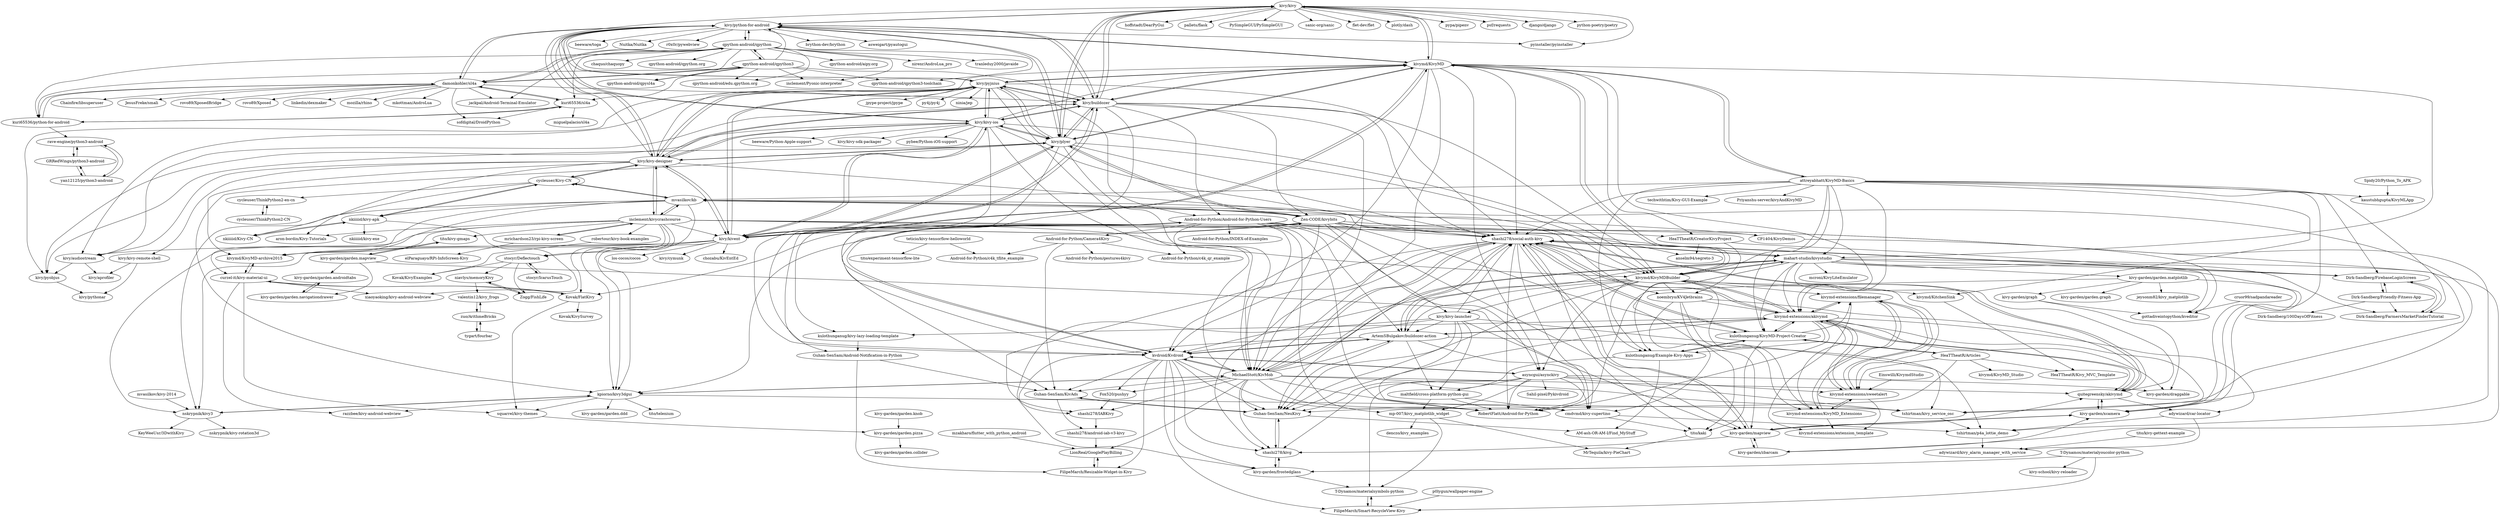 digraph G {
"kivy/kivy" -> "kivy/python-for-android"
"kivy/kivy" -> "kivymd/KivyMD"
"kivy/kivy" -> "kivy/buildozer"
"kivy/kivy" -> "pyinstaller/pyinstaller" ["e"=1]
"kivy/kivy" -> "hoffstadt/DearPyGui" ["e"=1]
"kivy/kivy" -> "pallets/flask" ["e"=1]
"kivy/kivy" -> "PySimpleGUI/PySimpleGUI" ["e"=1]
"kivy/kivy" -> "sanic-org/sanic" ["e"=1]
"kivy/kivy" -> "flet-dev/flet" ["e"=1]
"kivy/kivy" -> "plotly/dash" ["e"=1]
"kivy/kivy" -> "kivy/plyer"
"kivy/kivy" -> "pypa/pipenv" ["e"=1]
"kivy/kivy" -> "psf/requests" ["e"=1]
"kivy/kivy" -> "django/django" ["e"=1]
"kivy/kivy" -> "python-poetry/poetry" ["e"=1]
"qpython-android/qpython" -> "qpython-android/qpython3"
"qpython-android/qpython" -> "damonkohler/sl4a"
"qpython-android/qpython" -> "kuri65536/sl4a"
"qpython-android/qpython" -> "kivy/python-for-android"
"qpython-android/qpython" -> "chaquo/chaquopy" ["e"=1]
"qpython-android/qpython" -> "kuri65536/python-for-android"
"qpython-android/qpython" -> "qpython-android/qpysl4a"
"qpython-android/qpython" -> "qpython-android/qpython.org"
"qpython-android/qpython" -> "qpython-android/edu.qpython.org"
"qpython-android/qpython" -> "inclement/Pyonic-interpreter"
"qpython-android/qpython" -> "qpython-android/qpython3-toolchain"
"qpython-android/qpython" -> "jackpal/Android-Terminal-Emulator" ["e"=1]
"qpython-android/qpython" -> "qpython-android/aipy.org"
"qpython-android/qpython" -> "nirenr/AndroLua_pro" ["e"=1]
"qpython-android/qpython" -> "tranleduy2000/javaide" ["e"=1]
"damonkohler/sl4a" -> "kuri65536/sl4a"
"damonkohler/sl4a" -> "kivy/python-for-android"
"damonkohler/sl4a" -> "kuri65536/python-for-android"
"damonkohler/sl4a" -> "qpython-android/qpython"
"damonkohler/sl4a" -> "qpython-android/qpython3"
"damonkohler/sl4a" -> "mkottman/AndroLua" ["e"=1]
"damonkohler/sl4a" -> "jackpal/Android-Terminal-Emulator" ["e"=1]
"damonkohler/sl4a" -> "Chainfire/libsuperuser" ["e"=1]
"damonkohler/sl4a" -> "JesusFreke/smali" ["e"=1]
"damonkohler/sl4a" -> "kivy/buildozer"
"damonkohler/sl4a" -> "rovo89/XposedBridge" ["e"=1]
"damonkohler/sl4a" -> "sofdigital/DroidPython"
"damonkohler/sl4a" -> "rovo89/Xposed" ["e"=1]
"damonkohler/sl4a" -> "linkedin/dexmaker" ["e"=1]
"damonkohler/sl4a" -> "mozilla/rhino" ["e"=1]
"kivymd/KivyMD" -> "kivymd/KivyMDBuilder"
"kivymd/KivyMD" -> "kivy/buildozer"
"kivymd/KivyMD" -> "kivy/kivy"
"kivymd/KivyMD" -> "kivy/plyer"
"kivymd/KivyMD" -> "attreyabhatt/KivyMD-Basics"
"kivymd/KivyMD" -> "shashi278/social-auth-kivy"
"kivymd/KivyMD" -> "kivy/python-for-android"
"kivymd/KivyMD" -> "mahart-studio/kivystudio"
"kivymd/KivyMD" -> "MichaelStott/KivMob"
"kivymd/KivyMD" -> "kivy/kivent"
"kivymd/KivyMD" -> "HeaTTheatR/CreatorKivyProject"
"kivymd/KivyMD" -> "kvdroid/Kvdroid"
"kivymd/KivyMD" -> "kivymd-extensions/akivymd"
"kivymd/KivyMD" -> "asyncgui/asynckivy"
"kivymd/KivyMD" -> "kivy/pyjnius"
"valentin12/kivy_frogs" -> "zuo/ArithmeBricks"
"tygart/fourbar" -> "zuo/ArithmeBricks"
"zuo/ArithmeBricks" -> "tygart/fourbar"
"zuo/ArithmeBricks" -> "valentin12/kivy_frogs"
"Zen-CODE/kivybits" -> "HeaTTheatR/CreatorKivyProject"
"Zen-CODE/kivybits" -> "noembryo/KV4Jetbrains"
"Zen-CODE/kivybits" -> "kivy/kivent"
"Zen-CODE/kivybits" -> "MichaelStott/KivMob"
"Zen-CODE/kivybits" -> "Kovak/FlatKivy"
"Zen-CODE/kivybits" -> "kpiorno/kivy3dgui"
"Zen-CODE/kivybits" -> "kivy-garden/mapview"
"Zen-CODE/kivybits" -> "kivy/kivy-launcher"
"Zen-CODE/kivybits" -> "shashi278/social-auth-kivy"
"Zen-CODE/kivybits" -> "kivy/plyer"
"Zen-CODE/kivybits" -> "kulothunganug/KivyMD-Project-Creator"
"Zen-CODE/kivybits" -> "mvasilkov/kb"
"inclement/kivycrashcourse" -> "CP1404/KivyDemos"
"inclement/kivycrashcourse" -> "mvasilkov/kb"
"inclement/kivycrashcourse" -> "stocyr/Deflectouch"
"inclement/kivycrashcourse" -> "aron-bordin/Kivy-Tutorials"
"inclement/kivycrashcourse" -> "kivy/kivy-designer"
"inclement/kivycrashcourse" -> "mrichardson23/rpi-kivy-screen"
"inclement/kivycrashcourse" -> "nskrypnik/kivy3"
"inclement/kivycrashcourse" -> "kivy/kivent"
"inclement/kivycrashcourse" -> "mahart-studio/kivystudio"
"inclement/kivycrashcourse" -> "tito/kivy-gmaps"
"inclement/kivycrashcourse" -> "kivymd/KivyMDBuilder"
"inclement/kivycrashcourse" -> "robertour/kivy-book-examples"
"inclement/kivycrashcourse" -> "Kovak/FlatKivy"
"inclement/kivycrashcourse" -> "kivymd/KivyMD-archive2015"
"inclement/kivycrashcourse" -> "kpiorno/kivy3dgui"
"Dirk-Sandberg/FirebaseLoginScreen" -> "shashi278/social-auth-kivy"
"Dirk-Sandberg/FirebaseLoginScreen" -> "Dirk-Sandberg/Friendly-Fitness-App"
"Dirk-Sandberg/FirebaseLoginScreen" -> "Dirk-Sandberg/FarmersMarketFinderTutorial"
"mvasilkov/kivy-2014" -> "nskrypnik/kivy3"
"kivy/kivy-launcher" -> "kivy-garden/frostedglass"
"kivy/kivy-launcher" -> "Guhan-SenSam/NeuKivy"
"kivy/kivy-launcher" -> "tshirtman/kivy_service_osc"
"kivy/kivy-launcher" -> "RobertFlatt/Android-for-Python"
"kivy/kivy-launcher" -> "ArtemSBulgakov/buildozer-action"
"kivy/kivy-launcher" -> "kvdroid/Kvdroid"
"kivy/kivy-launcher" -> "shashi278/social-auth-kivy"
"kivy/kivy-launcher" -> "cmdvmd/kivy-cupertino"
"kivy/kivy-launcher" -> "maltfield/cross-platform-python-gui"
"mahart-studio/kivystudio" -> "shashi278/social-auth-kivy"
"mahart-studio/kivystudio" -> "kulothunganug/KivyMD-Project-Creator"
"mahart-studio/kivystudio" -> "MichaelStott/KivMob"
"mahart-studio/kivystudio" -> "kivymd-extensions/akivymd"
"mahart-studio/kivystudio" -> "quitegreensky/akivymd"
"mahart-studio/kivystudio" -> "Dirk-Sandberg/FirebaseLoginScreen"
"mahart-studio/kivystudio" -> "ArtemSBulgakov/buildozer-action"
"mahart-studio/kivystudio" -> "kivymd/KivyMDBuilder"
"mahart-studio/kivystudio" -> "mcroni/KivyLiteEmulator"
"mahart-studio/kivystudio" -> "kivy-garden/mapview"
"mahart-studio/kivystudio" -> "kulothunganug/Example-Kivy-Apps"
"mahart-studio/kivystudio" -> "kivy-garden/xcamera"
"mahart-studio/kivystudio" -> "kivy-garden/garden.matplotlib"
"mahart-studio/kivystudio" -> "kivy-garden/zbarcam"
"mahart-studio/kivystudio" -> "Dirk-Sandberg/FarmersMarketFinderTutorial"
"nskrypnik/kivy3" -> "kpiorno/kivy3dgui"
"nskrypnik/kivy3" -> "KeyWeeUsr/3DwithKivy"
"nskrypnik/kivy3" -> "nskrypnik/kivy-rotation3d"
"kivy-garden/garden.navigationdrawer" -> "kivy-garden/garden.androidtabs"
"Dirk-Sandberg/Friendly-Fitness-App" -> "Dirk-Sandberg/FirebaseLoginScreen"
"Dirk-Sandberg/Friendly-Fitness-App" -> "Dirk-Sandberg/100DaysOfFitness"
"Dirk-Sandberg/Friendly-Fitness-App" -> "Dirk-Sandberg/FarmersMarketFinderTutorial"
"tito/kivy-gmaps" -> "kivy-garden/garden.mapview"
"kivy-garden/garden.knob" -> "kivy-garden/garden.pizza"
"robertour/kivy-book-examples" -> "Kovak/KivyExamples"
"kivy-garden/graph" -> "kivy-garden/draggable"
"kivy-garden/graph" -> "gottadiveintopython/kveditor"
"tito/kivy-gettext-example" -> "adywizard/kivy_alarm_manager_with_service"
"tshirtman/kivy_service_osc" -> "tshirtman/p4a_lottie_demo"
"squarrel/kivy-themes" -> "kivy-garden/garden.pizza"
"rave-engine/python3-android" -> "GRRedWings/python3-android"
"rave-engine/python3-android" -> "yan12125/python3-android"
"tito/kaki" -> "MrTequila/kivy-PieChart"
"kivy-garden/garden.pizza" -> "kivy-garden/garden.collider"
"kivy/python-for-android" -> "kivy/buildozer"
"kivy/python-for-android" -> "kivy/kivy"
"kivy/python-for-android" -> "kivy/plyer"
"kivy/python-for-android" -> "kivymd/KivyMD"
"kivy/python-for-android" -> "damonkohler/sl4a"
"kivy/python-for-android" -> "kivy/pyjnius"
"kivy/python-for-android" -> "kivy/kivy-designer"
"kivy/python-for-android" -> "kivy/kivy-ios"
"kivy/python-for-android" -> "pyinstaller/pyinstaller" ["e"=1]
"kivy/python-for-android" -> "beeware/toga" ["e"=1]
"kivy/python-for-android" -> "Nuitka/Nuitka" ["e"=1]
"kivy/python-for-android" -> "qpython-android/qpython"
"kivy/python-for-android" -> "r0x0r/pywebview" ["e"=1]
"kivy/python-for-android" -> "brython-dev/brython" ["e"=1]
"kivy/python-for-android" -> "asweigart/pyautogui" ["e"=1]
"quitegreensky/akivymd" -> "shashi278/social-auth-kivy"
"quitegreensky/akivymd" -> "kivymd-extensions/akivymd"
"quitegreensky/akivymd" -> "kivy-garden/xcamera"
"quitegreensky/akivymd" -> "adywizard/car-locator"
"mvasilkov/kb" -> "kpiorno/kivy3dgui"
"mvasilkov/kb" -> "inclement/kivycrashcourse"
"mvasilkov/kb" -> "CP1404/KivyDemos"
"mvasilkov/kb" -> "nkiiiiid/kivy-apk"
"mvasilkov/kb" -> "Zen-CODE/kivybits"
"mvasilkov/kb" -> "cycleuser/Kivy-CN"
"mvasilkov/kb" -> "kivymd/KivyMD-archive2015"
"mvasilkov/kb" -> "tshirtman/kivy_service_osc"
"mvasilkov/kb" -> "nskrypnik/kivy3"
"mvasilkov/kb" -> "anselm94/segreto-3"
"mvasilkov/kb" -> "curzel-it/kivy-material-ui"
"attreyabhatt/KivyMD-Basics" -> "kivymd/KivyMD"
"attreyabhatt/KivyMD-Basics" -> "shashi278/social-auth-kivy"
"attreyabhatt/KivyMD-Basics" -> "kivymd/KivyMDBuilder"
"attreyabhatt/KivyMD-Basics" -> "techwithtim/Kivy-GUI-Example" ["e"=1]
"attreyabhatt/KivyMD-Basics" -> "mahart-studio/kivystudio"
"attreyabhatt/KivyMD-Basics" -> "kivymd-extensions/akivymd"
"attreyabhatt/KivyMD-Basics" -> "kivymd/KitchenSink"
"attreyabhatt/KivyMD-Basics" -> "kivy-garden/xcamera"
"attreyabhatt/KivyMD-Basics" -> "kulothunganug/KivyMD-Project-Creator"
"attreyabhatt/KivyMD-Basics" -> "Dirk-Sandberg/FirebaseLoginScreen"
"attreyabhatt/KivyMD-Basics" -> "Priyanshu-server/kivyAndKivyMD"
"attreyabhatt/KivyMD-Basics" -> "mvasilkov/kb"
"attreyabhatt/KivyMD-Basics" -> "kulothunganug/Example-Kivy-Apps"
"attreyabhatt/KivyMD-Basics" -> "Dirk-Sandberg/FarmersMarketFinderTutorial"
"attreyabhatt/KivyMD-Basics" -> "kaustubhgupta/KivyMLApp"
"kivy/kivy-ios" -> "kivy/buildozer"
"kivy/kivy-ios" -> "kivy/pyobjus"
"kivy/kivy-ios" -> "kivy/plyer"
"kivy/kivy-ios" -> "kivy/kivy-designer"
"kivy/kivy-ios" -> "beeware/Python-Apple-support" ["e"=1]
"kivy/kivy-ios" -> "kivy/kivent"
"kivy/kivy-ios" -> "kivy/pyjnius"
"kivy/kivy-ios" -> "MichaelStott/KivMob"
"kivy/kivy-ios" -> "shashi278/social-auth-kivy"
"kivy/kivy-ios" -> "kivymd/KivyMD"
"kivy/kivy-ios" -> "kivymd/KivyMDBuilder"
"kivy/kivy-ios" -> "kivy/python-for-android"
"kivy/kivy-ios" -> "kivy/kivy-sdk-packager"
"kivy/kivy-ios" -> "kvdroid/Kvdroid"
"kivy/kivy-ios" -> "pybee/Python-iOS-support" ["e"=1]
"Kovak/FlatKivy" -> "curzel-it/kivy-material-ui"
"Kovak/FlatKivy" -> "Kovak/KivySurvey"
"Kovak/FlatKivy" -> "squarrel/kivy-themes"
"kpiorno/kivy3dgui" -> "nskrypnik/kivy3"
"kpiorno/kivy3dgui" -> "tshirtman/kivy_service_osc"
"kpiorno/kivy3dgui" -> "razzbee/kivy-android-webview"
"kpiorno/kivy3dgui" -> "kivy-garden/garden.ddd"
"kpiorno/kivy3dgui" -> "MichaelStott/KivMob"
"kpiorno/kivy3dgui" -> "squarrel/kivy-themes"
"kpiorno/kivy3dgui" -> "tito/telenium"
"noembryo/KV4Jetbrains" -> "kivymd-extensions/akivymd"
"noembryo/KV4Jetbrains" -> "kivymd-extensions/KivyMD_Extensions"
"noembryo/KV4Jetbrains" -> "tito/kaki"
"noembryo/KV4Jetbrains" -> "quitegreensky/akivymd"
"noembryo/KV4Jetbrains" -> "cmdvmd/kivy-cupertino"
"stocyr/IcarusTouch" -> "stocyr/Deflectouch"
"Dirk-Sandberg/FarmersMarketFinderTutorial" -> "Dirk-Sandberg/FirebaseLoginScreen"
"kivy-garden/zbarcam" -> "kivy-garden/mapview"
"kivy-garden/zbarcam" -> "kivy-garden/xcamera"
"asyncgui/asynckivy" -> "kvdroid/Kvdroid"
"asyncgui/asynckivy" -> "RobertFlatt/Android-for-Python"
"asyncgui/asynckivy" -> "mp-007/kivy_matplotlib_widget"
"asyncgui/asynckivy" -> "cmdvmd/kivy-cupertino"
"asyncgui/asynckivy" -> "shashi278/kivg"
"asyncgui/asynckivy" -> "tshirtman/kivy_service_osc"
"asyncgui/asynckivy" -> "kivy-garden/draggable"
"asyncgui/asynckivy" -> "maltfield/cross-platform-python-gui"
"asyncgui/asynckivy" -> "kivymd-extensions/sweetalert"
"asyncgui/asynckivy" -> "T-Dynamos/materialsymbols-python"
"asyncgui/asynckivy" -> "Sahil-pixel/Pykivdroid"
"kivy-garden/garden.mapview" -> "tito/kivy-gmaps"
"kivy-garden/garden.mapview" -> "kivy-garden/garden.androidtabs"
"kivy-garden/garden.mapview" -> "kivy-garden/mapview"
"kivy-garden/garden.mapview" -> "kivy-garden/garden.navigationdrawer"
"maltfield/cross-platform-python-gui" -> "RobertFlatt/Android-for-Python"
"maltfield/cross-platform-python-gui" -> "mp-007/kivy_matplotlib_widget"
"maltfield/cross-platform-python-gui" -> "cmdvmd/kivy-cupertino"
"kivy-garden/mapview" -> "kivy-garden/xcamera"
"kivy-garden/mapview" -> "kivy-garden/zbarcam"
"kivy-garden/mapview" -> "shashi278/social-auth-kivy"
"kivy-garden/mapview" -> "quitegreensky/akivymd"
"kivy-garden/mapview" -> "shashi278/kivg"
"shashi278/social-auth-kivy" -> "quitegreensky/akivymd"
"shashi278/social-auth-kivy" -> "kivymd-extensions/akivymd"
"shashi278/social-auth-kivy" -> "MichaelStott/KivMob"
"shashi278/social-auth-kivy" -> "kulothunganug/KivyMD-Project-Creator"
"shashi278/social-auth-kivy" -> "Dirk-Sandberg/FirebaseLoginScreen"
"shashi278/social-auth-kivy" -> "ArtemSBulgakov/buildozer-action"
"shashi278/social-auth-kivy" -> "kivy-garden/mapview"
"shashi278/social-auth-kivy" -> "Guhan-SenSam/NeuKivy"
"shashi278/social-auth-kivy" -> "cmdvmd/kivy-cupertino"
"shashi278/social-auth-kivy" -> "mahart-studio/kivystudio"
"shashi278/social-auth-kivy" -> "RobertFlatt/Android-for-Python"
"shashi278/social-auth-kivy" -> "tito/kaki"
"shashi278/social-auth-kivy" -> "shashi278/kivg"
"shashi278/social-auth-kivy" -> "shashi278/IABKivy"
"shashi278/social-auth-kivy" -> "kvdroid/Kvdroid"
"adywizard/car-locator" -> "adywizard/kivy_alarm_manager_with_service"
"adywizard/car-locator" -> "tshirtman/p4a_lottie_demo"
"curzel-it/kivy-material-ui" -> "Kovak/FlatKivy"
"curzel-it/kivy-material-ui" -> "squarrel/kivy-themes"
"curzel-it/kivy-material-ui" -> "xiaoyaoking/kivy-android-webview"
"curzel-it/kivy-material-ui" -> "kivymd/KivyMD-archive2015"
"curzel-it/kivy-material-ui" -> "razzbee/kivy-android-webview"
"ArtemSBulgakov/buildozer-action" -> "RobertFlatt/Android-for-Python"
"ArtemSBulgakov/buildozer-action" -> "Guhan-SenSam/NeuKivy"
"ArtemSBulgakov/buildozer-action" -> "kvdroid/Kvdroid"
"ArtemSBulgakov/buildozer-action" -> "kivymd-extensions/akivymd"
"ArtemSBulgakov/buildozer-action" -> "shashi278/social-auth-kivy"
"ArtemSBulgakov/buildozer-action" -> "shashi278/IABKivy"
"ArtemSBulgakov/buildozer-action" -> "tshirtman/p4a_lottie_demo"
"ArtemSBulgakov/buildozer-action" -> "maltfield/cross-platform-python-gui"
"kivy-garden/xcamera" -> "kivy-garden/mapview"
"kivy-garden/xcamera" -> "quitegreensky/akivymd"
"shashi278/IABKivy" -> "shashi278/android-iab-v3-kivy"
"Spidy20/Python_To_APK" -> "kaustubhgupta/KivyMLApp"
"Android-for-Python/Android-for-Python-Users" -> "kvdroid/Kvdroid"
"Android-for-Python/Android-for-Python-Users" -> "Guhan-SenSam/Android-Notification-in-Python"
"Android-for-Python/Android-for-Python-Users" -> "RobertFlatt/Android-for-Python"
"Android-for-Python/Android-for-Python-Users" -> "Android-for-Python/Camera4Kivy"
"Android-for-Python/Android-for-Python-Users" -> "Guhan-SenSam/KivAds"
"Android-for-Python/Android-for-Python-Users" -> "shashi278/social-auth-kivy"
"Android-for-Python/Android-for-Python-Users" -> "Android-for-Python/INDEX-of-Examples"
"Android-for-Python/Android-for-Python-Users" -> "asyncgui/asynckivy"
"Android-for-Python/Android-for-Python-Users" -> "mp-007/kivy_matplotlib_widget"
"Android-for-Python/Android-for-Python-Users" -> "tshirtman/p4a_lottie_demo"
"Android-for-Python/Android-for-Python-Users" -> "MichaelStott/KivMob"
"Android-for-Python/Android-for-Python-Users" -> "tshirtman/kivy_service_osc"
"Android-for-Python/Android-for-Python-Users" -> "ArtemSBulgakov/buildozer-action"
"Android-for-Python/Android-for-Python-Users" -> "kulothunganug/kivy-lazy-loading-template"
"Android-for-Python/Android-for-Python-Users" -> "Android-for-Python/c4k_qr_example"
"niavlys/memoryKivy" -> "Zogg/FishLife"
"niavlys/memoryKivy" -> "valentin12/kivy_frogs"
"stocyr/Deflectouch" -> "Zogg/FishLife"
"stocyr/Deflectouch" -> "stocyr/IcarusTouch"
"stocyr/Deflectouch" -> "niavlys/memoryKivy"
"stocyr/Deflectouch" -> "Kovak/KivyExamples"
"Zogg/FishLife" -> "niavlys/memoryKivy"
"kivymd/KivyMDBuilder" -> "kivymd-extensions/akivymd"
"kivymd/KivyMDBuilder" -> "shashi278/social-auth-kivy"
"kivymd/KivyMDBuilder" -> "kivymd/KivyMD"
"kivymd/KivyMDBuilder" -> "kvdroid/Kvdroid"
"kivymd/KivyMDBuilder" -> "ArtemSBulgakov/buildozer-action"
"kivymd/KivyMDBuilder" -> "mahart-studio/kivystudio"
"kivymd/KivyMDBuilder" -> "kivymd-extensions/sweetalert"
"kivymd/KivyMDBuilder" -> "kivymd/KitchenSink"
"kivymd/KivyMDBuilder" -> "kivymd-extensions/KivyMD_Extensions"
"kivymd/KivyMDBuilder" -> "kivymd-extensions/filemanager"
"kivymd/KivyMDBuilder" -> "kulothunganug/Example-Kivy-Apps"
"kivymd/KivyMDBuilder" -> "kivy/kivy-launcher"
"kivymd/KivyMDBuilder" -> "noembryo/KV4Jetbrains"
"kivymd/KivyMDBuilder" -> "asyncgui/asynckivy"
"kivymd/KivyMDBuilder" -> "Guhan-SenSam/NeuKivy"
"kuri65536/sl4a" -> "kuri65536/python-for-android"
"kuri65536/sl4a" -> "damonkohler/sl4a"
"kuri65536/sl4a" -> "sofdigital/DroidPython"
"kuri65536/sl4a" -> "miguelpalacio/sl4a"
"kuri65536/python-for-android" -> "kuri65536/sl4a"
"kuri65536/python-for-android" -> "rave-engine/python3-android"
"kuri65536/python-for-android" -> "damonkohler/sl4a"
"teticio/kivy-tensorflow-helloworld" -> "tito/experiment-tensorflow-lite"
"teticio/kivy-tensorflow-helloworld" -> "Android-for-Python/c4k_tflite_example"
"HeaTTheatR/Articles" -> "HeaTTheatR/Kivy_MVC_Template"
"HeaTTheatR/Articles" -> "Guhan-SenSam/NeuKivy"
"HeaTTheatR/Articles" -> "kivymd/KivyMD_Studio"
"HeaTTheatR/Articles" -> "kulothunganug/KivyMD-Project-Creator"
"HeaTTheatR/Articles" -> "kivymd-extensions/sweetalert"
"kivymd-extensions/akivymd" -> "kivymd-extensions/sweetalert"
"kivymd-extensions/akivymd" -> "kivymd-extensions/filemanager"
"kivymd-extensions/akivymd" -> "kivymd-extensions/KivyMD_Extensions"
"kivymd-extensions/akivymd" -> "quitegreensky/akivymd"
"kivymd-extensions/akivymd" -> "shashi278/social-auth-kivy"
"kivymd-extensions/akivymd" -> "RobertFlatt/Android-for-Python"
"kivymd-extensions/akivymd" -> "kivy-garden/xcamera"
"kivymd-extensions/akivymd" -> "ArtemSBulgakov/buildozer-action"
"kivymd-extensions/akivymd" -> "kulothunganug/kivy-lazy-loading-template"
"kivymd-extensions/akivymd" -> "kivymd/KivyMDBuilder"
"kivymd-extensions/akivymd" -> "kulothunganug/KivyMD-Project-Creator"
"kivymd-extensions/akivymd" -> "adywizard/car-locator"
"kivymd-extensions/akivymd" -> "kulothunganug/Example-Kivy-Apps"
"kivymd-extensions/akivymd" -> "Guhan-SenSam/NeuKivy"
"kivymd-extensions/akivymd" -> "kivy-garden/draggable"
"kulothunganug/kivy-lazy-loading-template" -> "Guhan-SenSam/Android-Notification-in-Python"
"Guhan-SenSam/Android-Notification-in-Python" -> "FilipeMarch/Resizable-Widget-in-Kivy"
"Guhan-SenSam/Android-Notification-in-Python" -> "Guhan-SenSam/KivAds"
"Guhan-SenSam/NeuKivy" -> "Guhan-SenSam/KivAds"
"Guhan-SenSam/NeuKivy" -> "AM-ash-OR-AM-I/Find_MyStuff"
"Guhan-SenSam/NeuKivy" -> "shashi278/kivg"
"kulothunganug/Example-Kivy-Apps" -> "Guhan-SenSam/NeuKivy"
"kulothunganug/Example-Kivy-Apps" -> "AM-ash-OR-AM-I/Find_MyStuff"
"kulothunganug/Example-Kivy-Apps" -> "kulothunganug/KivyMD-Project-Creator"
"kivymd/KivyMD-archive2015" -> "curzel-it/kivy-material-ui"
"Fox520/pushyy" -> "shashi278/IABKivy"
"kivy-garden/garden.androidtabs" -> "kivy-garden/garden.navigationdrawer"
"p0lygun/wallpaper-engine" -> "FilipeMarch/Smart-RecycleView-Kivy"
"kulothunganug/KivyMD-Project-Creator" -> "shashi278/social-auth-kivy"
"kulothunganug/KivyMD-Project-Creator" -> "kulothunganug/Example-Kivy-Apps"
"kulothunganug/KivyMD-Project-Creator" -> "kivymd-extensions/filemanager"
"kulothunganug/KivyMD-Project-Creator" -> "tito/kaki"
"kulothunganug/KivyMD-Project-Creator" -> "HeaTTheatR/Articles"
"kulothunganug/KivyMD-Project-Creator" -> "kivymd-extensions/akivymd"
"kvdroid/Kvdroid" -> "RobertFlatt/Android-for-Python"
"kvdroid/Kvdroid" -> "asyncgui/asynckivy"
"kvdroid/Kvdroid" -> "kivy-garden/frostedglass"
"kvdroid/Kvdroid" -> "Android-for-Python/Android-for-Python-Users"
"kvdroid/Kvdroid" -> "shashi278/kivg"
"kvdroid/Kvdroid" -> "ArtemSBulgakov/buildozer-action"
"kvdroid/Kvdroid" -> "Guhan-SenSam/KivAds"
"kvdroid/Kvdroid" -> "MichaelStott/KivMob"
"kvdroid/Kvdroid" -> "Guhan-SenSam/NeuKivy"
"kvdroid/Kvdroid" -> "FilipeMarch/Smart-RecycleView-Kivy"
"kvdroid/Kvdroid" -> "FilipeMarch/Resizable-Widget-in-Kivy"
"kvdroid/Kvdroid" -> "Fox520/pushyy"
"kivy/audiostream" -> "kivy/pyobjus"
"kivy/audiostream" -> "kivy/aprofiler"
"kivymd-extensions/KivyMD_Extensions" -> "kivymd-extensions/filemanager"
"kivymd-extensions/KivyMD_Extensions" -> "kivymd-extensions/extension_template"
"kivymd-extensions/KivyMD_Extensions" -> "kivymd-extensions/sweetalert"
"kivymd-extensions/sweetalert" -> "kivymd-extensions/filemanager"
"kivymd-extensions/sweetalert" -> "kivymd-extensions/akivymd"
"kivymd-extensions/sweetalert" -> "kivymd-extensions/extension_template"
"kivymd-extensions/sweetalert" -> "kivymd-extensions/KivyMD_Extensions"
"cmdvmd/kivy-cupertino" -> "tshirtman/p4a_lottie_demo"
"cmdvmd/kivy-cupertino" -> "tito/kaki"
"shashi278/kivg" -> "Guhan-SenSam/NeuKivy"
"shashi278/kivg" -> "kivy-garden/frostedglass"
"kivymd-extensions/filemanager" -> "kivymd-extensions/sweetalert"
"kivymd-extensions/filemanager" -> "kivymd-extensions/KivyMD_Extensions"
"kivymd-extensions/filemanager" -> "kivymd-extensions/extension_template"
"kivymd-extensions/filemanager" -> "kivymd-extensions/akivymd"
"tshirtman/p4a_lottie_demo" -> "adywizard/kivy_alarm_manager_with_service"
"kivymd/KitchenSink" -> "HeaTTheatR/Kivy_MVC_Template"
"Android-for-Python/Camera4Kivy" -> "Android-for-Python/gestures4kivy"
"Android-for-Python/Camera4Kivy" -> "Android-for-Python/c4k_qr_example"
"Android-for-Python/Camera4Kivy" -> "Android-for-Python/c4k_tflite_example"
"Android-for-Python/Camera4Kivy" -> "Guhan-SenSam/KivAds"
"mrichardson23/rpi-kivy-screen" -> "elParaguayo/RPi-InfoScreen-Kivy"
"mrichardson23/rpi-kivy-screen" -> "inclement/kivycrashcourse"
"mp-007/kivy_matplotlib_widget" -> "T-Dynamos/materialsymbols-python"
"mp-007/kivy_matplotlib_widget" -> "denczo/kivy_examples"
"mp-007/kivy_matplotlib_widget" -> "MrTequila/kivy-PieChart"
"mzakharo/flutter_with_python_android" -> "LionReal/GooglePlayBilling"
"kivy-garden/frostedglass" -> "T-Dynamos/materialsymbols-python"
"kivy-garden/frostedglass" -> "shashi278/kivg"
"GRRedWings/python3-android" -> "rave-engine/python3-android"
"GRRedWings/python3-android" -> "yan12125/python3-android"
"Einswilli/KivymdStudio" -> "kivymd-extensions/sweetalert"
"yan12125/python3-android" -> "rave-engine/python3-android"
"yan12125/python3-android" -> "GRRedWings/python3-android"
"Guhan-SenSam/KivAds" -> "shashi278/android-iab-v3-kivy"
"Guhan-SenSam/KivAds" -> "Guhan-SenSam/NeuKivy"
"cycleuser/ThinkPython2-en-cn" -> "cycleuser/ThinkPython2-CN"
"cruor99/sadpandareader" -> "gottadiveintopython/kveditor"
"kivy-garden/garden.matplotlib" -> "kivy-garden/graph"
"kivy-garden/garden.matplotlib" -> "kivy-garden/garden.graph"
"kivy-garden/garden.matplotlib" -> "RobertFlatt/Android-for-Python"
"kivy-garden/garden.matplotlib" -> "jeysonm82/kivy_matplotlib"
"kivy-garden/garden.matplotlib" -> "kivy-garden/xcamera"
"CP1404/KivyDemos" -> "gottadiveintopython/kveditor"
"shashi278/android-iab-v3-kivy" -> "LionReal/GooglePlayBilling"
"kivy/buildozer" -> "kivy/plyer"
"kivy/buildozer" -> "kivy/kivy-ios"
"kivy/buildozer" -> "kivy/python-for-android"
"kivy/buildozer" -> "kivy/pyjnius"
"kivy/buildozer" -> "kivymd/KivyMD"
"kivy/buildozer" -> "kivy/kivent"
"kivy/buildozer" -> "kivy/kivy-designer"
"kivy/buildozer" -> "kivy/kivy"
"kivy/buildozer" -> "MichaelStott/KivMob"
"kivy/buildozer" -> "shashi278/social-auth-kivy"
"kivy/buildozer" -> "kivymd/KivyMDBuilder"
"kivy/buildozer" -> "Android-for-Python/Android-for-Python-Users"
"kivy/buildozer" -> "kvdroid/Kvdroid"
"kivy/buildozer" -> "kivy/audiostream"
"kivy/buildozer" -> "Zen-CODE/kivybits"
"kivy/pyjnius" -> "kivy/plyer"
"kivy/pyjnius" -> "kivy/buildozer"
"kivy/pyjnius" -> "kivy/pyobjus"
"kivy/pyjnius" -> "jpype-project/jpype" ["e"=1]
"kivy/pyjnius" -> "py4j/py4j" ["e"=1]
"kivy/pyjnius" -> "kivy/kivy-ios"
"kivy/pyjnius" -> "kivy/kivent"
"kivy/pyjnius" -> "kivy/python-for-android"
"kivy/pyjnius" -> "ninia/jep" ["e"=1]
"kivy/pyjnius" -> "kivy/kivy-designer"
"kivy/pyjnius" -> "kivy/audiostream"
"kivy/pyjnius" -> "kivymd/KivyMD"
"kivy/pyjnius" -> "MichaelStott/KivMob"
"kivy/pyjnius" -> "shashi278/social-auth-kivy"
"kivy/pyjnius" -> "Android-for-Python/Android-for-Python-Users"
"kivy/kivy-designer" -> "kivy/kivent"
"kivy/kivy-designer" -> "kivy/kivy-ios"
"kivy/kivy-designer" -> "kivy/buildozer"
"kivy/kivy-designer" -> "kivy/plyer"
"kivy/kivy-designer" -> "cycleuser/Kivy-CN"
"kivy/kivy-designer" -> "inclement/kivycrashcourse"
"kivy/kivy-designer" -> "kivy/pyjnius"
"kivy/kivy-designer" -> "kivymd/KivyMDBuilder"
"kivy/kivy-designer" -> "kivy/python-for-android"
"kivy/kivy-designer" -> "kivymd/KivyMD"
"kivy/kivy-designer" -> "kivy/audiostream"
"kivy/kivy-designer" -> "kivy/kivy-remote-shell"
"kivy/kivy-designer" -> "aron-bordin/Kivy-Tutorials"
"kivy/kivy-designer" -> "kivymd/KivyMD-archive2015"
"kivy/kivy-designer" -> "kivy/kivy"
"kivy/kivy-remote-shell" -> "kivy/aprofiler"
"kivy/kivy-remote-shell" -> "kivy/pythonar"
"FilipeMarch/Resizable-Widget-in-Kivy" -> "LionReal/GooglePlayBilling"
"FilipeMarch/Smart-RecycleView-Kivy" -> "T-Dynamos/materialsymbols-python"
"kivy/pyobjus" -> "kivy/pythonar"
"T-Dynamos/materialsymbols-python" -> "FilipeMarch/Smart-RecycleView-Kivy"
"qpython-android/qpython3" -> "qpython-android/qpython"
"qpython-android/qpython3" -> "qpython-android/qpysl4a"
"qpython-android/qpython3" -> "damonkohler/sl4a"
"qpython-android/qpython3" -> "qpython-android/qpython3-toolchain"
"qpython-android/qpython3" -> "qpython-android/edu.qpython.org"
"qpython-android/qpython3" -> "kuri65536/python-for-android"
"qpython-android/qpython3" -> "kuri65536/sl4a"
"qpython-android/qpython3" -> "kivy/python-for-android"
"qpython-android/qpython3" -> "kivy/buildozer"
"qpython-android/qpython3" -> "inclement/Pyonic-interpreter"
"LionReal/GooglePlayBilling" -> "FilipeMarch/Resizable-Widget-in-Kivy"
"T-Dynamos/materialyoucolor-python" -> "kivy-garden/frostedglass"
"T-Dynamos/materialyoucolor-python" -> "kivy-school/kivy-reloader"
"T-Dynamos/materialyoucolor-python" -> "FilipeMarch/Smart-RecycleView-Kivy"
"kivy/plyer" -> "kivy/buildozer"
"kivy/plyer" -> "kivy/pyjnius"
"kivy/plyer" -> "kivymd/KivyMD"
"kivy/plyer" -> "kivy/kivy-ios"
"kivy/plyer" -> "kivy/kivent"
"kivy/plyer" -> "kivy/kivy-designer"
"kivy/plyer" -> "kivy/python-for-android"
"kivy/plyer" -> "shashi278/social-auth-kivy"
"kivy/plyer" -> "kivymd/KivyMDBuilder"
"kivy/plyer" -> "kvdroid/Kvdroid"
"kivy/plyer" -> "MichaelStott/KivMob"
"kivy/plyer" -> "Zen-CODE/kivybits"
"kivy/plyer" -> "kivy/pyobjus"
"kivy/plyer" -> "kivy/kivy"
"kivy/plyer" -> "kpiorno/kivy3dgui"
"HeaTTheatR/CreatorKivyProject" -> "gottadiveintopython/kveditor"
"HeaTTheatR/CreatorKivyProject" -> "anselm94/segreto-3"
"HeaTTheatR/CreatorKivyProject" -> "noembryo/KV4Jetbrains"
"MichaelStott/KivMob" -> "shashi278/social-auth-kivy"
"MichaelStott/KivMob" -> "kvdroid/Kvdroid"
"MichaelStott/KivMob" -> "shashi278/IABKivy"
"MichaelStott/KivMob" -> "RobertFlatt/Android-for-Python"
"MichaelStott/KivMob" -> "quitegreensky/akivymd"
"MichaelStott/KivMob" -> "Fox520/pushyy"
"MichaelStott/KivMob" -> "shashi278/kivg"
"MichaelStott/KivMob" -> "Guhan-SenSam/NeuKivy"
"MichaelStott/KivMob" -> "cmdvmd/kivy-cupertino"
"MichaelStott/KivMob" -> "kpiorno/kivy3dgui"
"MichaelStott/KivMob" -> "Guhan-SenSam/KivAds"
"MichaelStott/KivMob" -> "tshirtman/kivy_service_osc"
"MichaelStott/KivMob" -> "mahart-studio/kivystudio"
"MichaelStott/KivMob" -> "LionReal/GooglePlayBilling"
"MichaelStott/KivMob" -> "ArtemSBulgakov/buildozer-action"
"cycleuser/ThinkPython2-CN" -> "cycleuser/ThinkPython2-en-cn"
"cycleuser/Kivy-CN" -> "nkiiiiid/kivy-apk"
"cycleuser/Kivy-CN" -> "kivy/kivy-designer"
"cycleuser/Kivy-CN" -> "cycleuser/Kivy-CN"
"cycleuser/Kivy-CN" -> "cycleuser/ThinkPython2-en-cn"
"cycleuser/Kivy-CN" -> "mvasilkov/kb"
"cycleuser/Kivy-CN" -> "nkiiiiid/Kivy-CN"
"nkiiiiid/kivy-apk" -> "nkiiiiid/Kivy-CN"
"nkiiiiid/kivy-apk" -> "cycleuser/Kivy-CN"
"nkiiiiid/kivy-apk" -> "xiaoyaoking/kivy-android-webview"
"nkiiiiid/kivy-apk" -> "nkiiiiid/kivy-exe"
"kivy/kivent" -> "kivy/kivy-designer"
"kivy/kivent" -> "kivy/buildozer"
"kivy/kivent" -> "kivy/plyer"
"kivy/kivent" -> "kpiorno/kivy3dgui"
"kivy/kivent" -> "kivy/cymunk"
"kivy/kivent" -> "stocyr/Deflectouch"
"kivy/kivent" -> "Zen-CODE/kivybits"
"kivy/kivent" -> "kivy/kivy-ios"
"kivy/kivent" -> "chozabu/KivEntEd"
"kivy/kivent" -> "nskrypnik/kivy3"
"kivy/kivent" -> "kivy/audiostream"
"kivy/kivent" -> "los-cocos/cocos" ["e"=1]
"kivy/kivent" -> "kivymd/KivyMD"
"kivy/kivent" -> "kivy/pyjnius"
"kivy/kivent" -> "kivymd/KivyMD-archive2015"
"nkiiiiid/Kivy-CN" -> "nkiiiiid/kivy-apk"
"kivy/kivy" ["l"="41.66,20.844"]
"kivy/python-for-android" ["l"="41.731,20.82"]
"kivymd/KivyMD" ["l"="41.679,20.738"]
"kivy/buildozer" ["l"="41.697,20.784"]
"pyinstaller/pyinstaller" ["l"="42.664,20.902"]
"hoffstadt/DearPyGui" ["l"="42.71,20.755"]
"pallets/flask" ["l"="44.514,20.365"]
"PySimpleGUI/PySimpleGUI" ["l"="42.69,20.798"]
"sanic-org/sanic" ["l"="44.69,20.742"]
"flet-dev/flet" ["l"="42.81,20.651"]
"plotly/dash" ["l"="43.537,23.67"]
"kivy/plyer" ["l"="41.681,20.763"]
"pypa/pipenv" ["l"="44.782,20.601"]
"psf/requests" ["l"="44.59,20.399"]
"django/django" ["l"="44.441,20.277"]
"python-poetry/poetry" ["l"="44.748,20.645"]
"qpython-android/qpython" ["l"="41.809,20.881"]
"qpython-android/qpython3" ["l"="41.792,20.859"]
"damonkohler/sl4a" ["l"="41.765,20.886"]
"kuri65536/sl4a" ["l"="41.785,20.918"]
"chaquo/chaquopy" ["l"="42.453,20.979"]
"kuri65536/python-for-android" ["l"="41.809,20.917"]
"qpython-android/qpysl4a" ["l"="41.835,20.877"]
"qpython-android/qpython.org" ["l"="41.849,20.912"]
"qpython-android/edu.qpython.org" ["l"="41.823,20.861"]
"inclement/Pyonic-interpreter" ["l"="41.847,20.862"]
"qpython-android/qpython3-toolchain" ["l"="41.826,20.848"]
"jackpal/Android-Terminal-Emulator" ["l"="-48.511,-25.974"]
"qpython-android/aipy.org" ["l"="41.849,20.893"]
"nirenr/AndroLua_pro" ["l"="56.704,-12.42"]
"tranleduy2000/javaide" ["l"="-50.849,11.976"]
"mkottman/AndroLua" ["l"="56.794,-12.431"]
"Chainfire/libsuperuser" ["l"="-48.581,-25.988"]
"JesusFreke/smali" ["l"="57.025,-12.247"]
"rovo89/XposedBridge" ["l"="56.959,-12.296"]
"sofdigital/DroidPython" ["l"="41.759,20.931"]
"rovo89/Xposed" ["l"="56.989,-12.276"]
"linkedin/dexmaker" ["l"="57.078,-12.256"]
"mozilla/rhino" ["l"="56.987,-12.169"]
"kivymd/KivyMDBuilder" ["l"="41.677,20.698"]
"attreyabhatt/KivyMD-Basics" ["l"="41.645,20.661"]
"shashi278/social-auth-kivy" ["l"="41.686,20.689"]
"mahart-studio/kivystudio" ["l"="41.657,20.677"]
"MichaelStott/KivMob" ["l"="41.691,20.71"]
"kivy/kivent" ["l"="41.647,20.759"]
"HeaTTheatR/CreatorKivyProject" ["l"="41.622,20.685"]
"kvdroid/Kvdroid" ["l"="41.723,20.707"]
"kivymd-extensions/akivymd" ["l"="41.689,20.666"]
"asyncgui/asynckivy" ["l"="41.723,20.677"]
"kivy/pyjnius" ["l"="41.714,20.764"]
"valentin12/kivy_frogs" ["l"="41.46,20.855"]
"zuo/ArithmeBricks" ["l"="41.442,20.865"]
"tygart/fourbar" ["l"="41.425,20.874"]
"Zen-CODE/kivybits" ["l"="41.649,20.717"]
"noembryo/KV4Jetbrains" ["l"="41.667,20.662"]
"Kovak/FlatKivy" ["l"="41.578,20.76"]
"kpiorno/kivy3dgui" ["l"="41.618,20.727"]
"kivy-garden/mapview" ["l"="41.639,20.678"]
"kivy/kivy-launcher" ["l"="41.71,20.681"]
"kulothunganug/KivyMD-Project-Creator" ["l"="41.681,20.654"]
"mvasilkov/kb" ["l"="41.605,20.707"]
"inclement/kivycrashcourse" ["l"="41.594,20.741"]
"CP1404/KivyDemos" ["l"="41.584,20.686"]
"stocyr/Deflectouch" ["l"="41.548,20.803"]
"aron-bordin/Kivy-Tutorials" ["l"="41.599,20.783"]
"kivy/kivy-designer" ["l"="41.66,20.776"]
"mrichardson23/rpi-kivy-screen" ["l"="41.524,20.747"]
"nskrypnik/kivy3" ["l"="41.582,20.726"]
"tito/kivy-gmaps" ["l"="41.533,20.696"]
"robertour/kivy-book-examples" ["l"="41.54,20.775"]
"kivymd/KivyMD-archive2015" ["l"="41.605,20.758"]
"Dirk-Sandberg/FirebaseLoginScreen" ["l"="41.646,20.638"]
"Dirk-Sandberg/Friendly-Fitness-App" ["l"="41.618,20.607"]
"Dirk-Sandberg/FarmersMarketFinderTutorial" ["l"="41.629,20.631"]
"mvasilkov/kivy-2014" ["l"="41.52,20.718"]
"kivy-garden/frostedglass" ["l"="41.754,20.682"]
"Guhan-SenSam/NeuKivy" ["l"="41.704,20.669"]
"tshirtman/kivy_service_osc" ["l"="41.664,20.696"]
"RobertFlatt/Android-for-Python" ["l"="41.698,20.677"]
"ArtemSBulgakov/buildozer-action" ["l"="41.701,20.69"]
"cmdvmd/kivy-cupertino" ["l"="41.711,20.661"]
"maltfield/cross-platform-python-gui" ["l"="41.734,20.661"]
"quitegreensky/akivymd" ["l"="41.676,20.672"]
"mcroni/KivyLiteEmulator" ["l"="41.63,20.648"]
"kulothunganug/Example-Kivy-Apps" ["l"="41.672,20.648"]
"kivy-garden/xcamera" ["l"="41.656,20.65"]
"kivy-garden/garden.matplotlib" ["l"="41.666,20.612"]
"kivy-garden/zbarcam" ["l"="41.618,20.656"]
"KeyWeeUsr/3DwithKivy" ["l"="41.54,20.723"]
"nskrypnik/kivy-rotation3d" ["l"="41.554,20.721"]
"kivy-garden/garden.navigationdrawer" ["l"="41.49,20.658"]
"kivy-garden/garden.androidtabs" ["l"="41.5,20.669"]
"Dirk-Sandberg/100DaysOfFitness" ["l"="41.596,20.583"]
"kivy-garden/garden.mapview" ["l"="41.531,20.67"]
"kivy-garden/garden.knob" ["l"="41.463,20.775"]
"kivy-garden/garden.pizza" ["l"="41.5,20.77"]
"Kovak/KivyExamples" ["l"="41.52,20.796"]
"kivy-garden/graph" ["l"="41.64,20.608"]
"kivy-garden/draggable" ["l"="41.683,20.631"]
"gottadiveintopython/kveditor" ["l"="41.599,20.645"]
"tito/kivy-gettext-example" ["l"="41.781,20.601"]
"adywizard/kivy_alarm_manager_with_service" ["l"="41.751,20.629"]
"tshirtman/p4a_lottie_demo" ["l"="41.72,20.668"]
"squarrel/kivy-themes" ["l"="41.554,20.755"]
"rave-engine/python3-android" ["l"="41.847,20.968"]
"GRRedWings/python3-android" ["l"="41.852,20.992"]
"yan12125/python3-android" ["l"="41.87,20.984"]
"tito/kaki" ["l"="41.703,20.64"]
"MrTequila/kivy-PieChart" ["l"="41.74,20.633"]
"kivy-garden/garden.collider" ["l"="41.48,20.782"]
"kivy/kivy-ios" ["l"="41.71,20.746"]
"beeware/toga" ["l"="42.534,20.84"]
"Nuitka/Nuitka" ["l"="42.642,20.824"]
"r0x0r/pywebview" ["l"="42.608,20.777"]
"brython-dev/brython" ["l"="42.535,20.718"]
"asweigart/pyautogui" ["l"="-1.377,2.156"]
"adywizard/car-locator" ["l"="41.724,20.644"]
"nkiiiiid/kivy-apk" ["l"="41.561,20.688"]
"cycleuser/Kivy-CN" ["l"="41.585,20.706"]
"anselm94/segreto-3" ["l"="41.591,20.67"]
"curzel-it/kivy-material-ui" ["l"="41.572,20.742"]
"techwithtim/Kivy-GUI-Example" ["l"="59.904,34.354"]
"kivymd/KitchenSink" ["l"="41.664,20.628"]
"Priyanshu-server/kivyAndKivyMD" ["l"="41.608,20.629"]
"kaustubhgupta/KivyMLApp" ["l"="41.621,20.577"]
"kivy/pyobjus" ["l"="41.75,20.76"]
"beeware/Python-Apple-support" ["l"="42.545,20.995"]
"kivy/kivy-sdk-packager" ["l"="41.771,20.741"]
"pybee/Python-iOS-support" ["l"="42.544,21.031"]
"Kovak/KivySurvey" ["l"="41.56,20.783"]
"razzbee/kivy-android-webview" ["l"="41.571,20.726"]
"kivy-garden/garden.ddd" ["l"="41.572,20.711"]
"tito/telenium" ["l"="41.555,20.737"]
"kivymd-extensions/KivyMD_Extensions" ["l"="41.691,20.645"]
"stocyr/IcarusTouch" ["l"="41.531,20.828"]
"mp-007/kivy_matplotlib_widget" ["l"="41.752,20.661"]
"shashi278/kivg" ["l"="41.718,20.689"]
"kivymd-extensions/sweetalert" ["l"="41.713,20.644"]
"T-Dynamos/materialsymbols-python" ["l"="41.767,20.67"]
"Sahil-pixel/Pykivdroid" ["l"="41.758,20.648"]
"shashi278/IABKivy" ["l"="41.725,20.697"]
"xiaoyaoking/kivy-android-webview" ["l"="41.551,20.711"]
"shashi278/android-iab-v3-kivy" ["l"="41.745,20.694"]
"Spidy20/Python_To_APK" ["l"="41.606,20.531"]
"Android-for-Python/Android-for-Python-Users" ["l"="41.71,20.713"]
"Guhan-SenSam/Android-Notification-in-Python" ["l"="41.745,20.705"]
"Android-for-Python/Camera4Kivy" ["l"="41.652,20.735"]
"Guhan-SenSam/KivAds" ["l"="41.708,20.699"]
"Android-for-Python/INDEX-of-Examples" ["l"="41.752,20.722"]
"kulothunganug/kivy-lazy-loading-template" ["l"="41.738,20.684"]
"Android-for-Python/c4k_qr_example" ["l"="41.673,20.717"]
"niavlys/memoryKivy" ["l"="41.493,20.835"]
"Zogg/FishLife" ["l"="41.507,20.821"]
"kivymd-extensions/filemanager" ["l"="41.7,20.653"]
"miguelpalacio/sl4a" ["l"="41.789,20.951"]
"teticio/kivy-tensorflow-helloworld" ["l"="41.571,20.844"]
"tito/experiment-tensorflow-lite" ["l"="41.552,20.869"]
"Android-for-Python/c4k_tflite_example" ["l"="41.602,20.8"]
"HeaTTheatR/Articles" ["l"="41.703,20.617"]
"HeaTTheatR/Kivy_MVC_Template" ["l"="41.687,20.596"]
"kivymd/KivyMD_Studio" ["l"="41.714,20.581"]
"FilipeMarch/Resizable-Widget-in-Kivy" ["l"="41.765,20.711"]
"AM-ash-OR-AM-I/Find_MyStuff" ["l"="41.694,20.631"]
"Fox520/pushyy" ["l"="41.738,20.717"]
"p0lygun/wallpaper-engine" ["l"="41.815,20.654"]
"FilipeMarch/Smart-RecycleView-Kivy" ["l"="41.781,20.677"]
"kivy/audiostream" ["l"="41.727,20.784"]
"kivy/aprofiler" ["l"="41.767,20.794"]
"kivymd-extensions/extension_template" ["l"="41.714,20.629"]
"Android-for-Python/gestures4kivy" ["l"="41.626,20.745"]
"elParaguayo/RPi-InfoScreen-Kivy" ["l"="41.479,20.745"]
"denczo/kivy_examples" ["l"="41.781,20.641"]
"mzakharo/flutter_with_python_android" ["l"="41.795,20.699"]
"LionReal/GooglePlayBilling" ["l"="41.758,20.701"]
"Einswilli/KivymdStudio" ["l"="41.742,20.597"]
"cycleuser/ThinkPython2-en-cn" ["l"="41.517,20.641"]
"cycleuser/ThinkPython2-CN" ["l"="41.492,20.62"]
"cruor99/sadpandareader" ["l"="41.574,20.617"]
"kivy-garden/garden.graph" ["l"="41.673,20.564"]
"jeysonm82/kivy_matplotlib" ["l"="41.662,20.58"]
"jpype-project/jpype" ["l"="-1.89,10.656"]
"py4j/py4j" ["l"="-1.896,10.62"]
"ninia/jep" ["l"="-1.92,10.645"]
"kivy/kivy-remote-shell" ["l"="41.757,20.782"]
"kivy/pythonar" ["l"="41.784,20.77"]
"T-Dynamos/materialyoucolor-python" ["l"="41.805,20.672"]
"kivy-school/kivy-reloader" ["l"="41.836,20.664"]
"nkiiiiid/Kivy-CN" ["l"="41.557,20.67"]
"nkiiiiid/kivy-exe" ["l"="41.545,20.656"]
"kivy/cymunk" ["l"="41.623,20.794"]
"chozabu/KivEntEd" ["l"="41.621,20.779"]
"los-cocos/cocos" ["l"="59.588,34.053"]
}